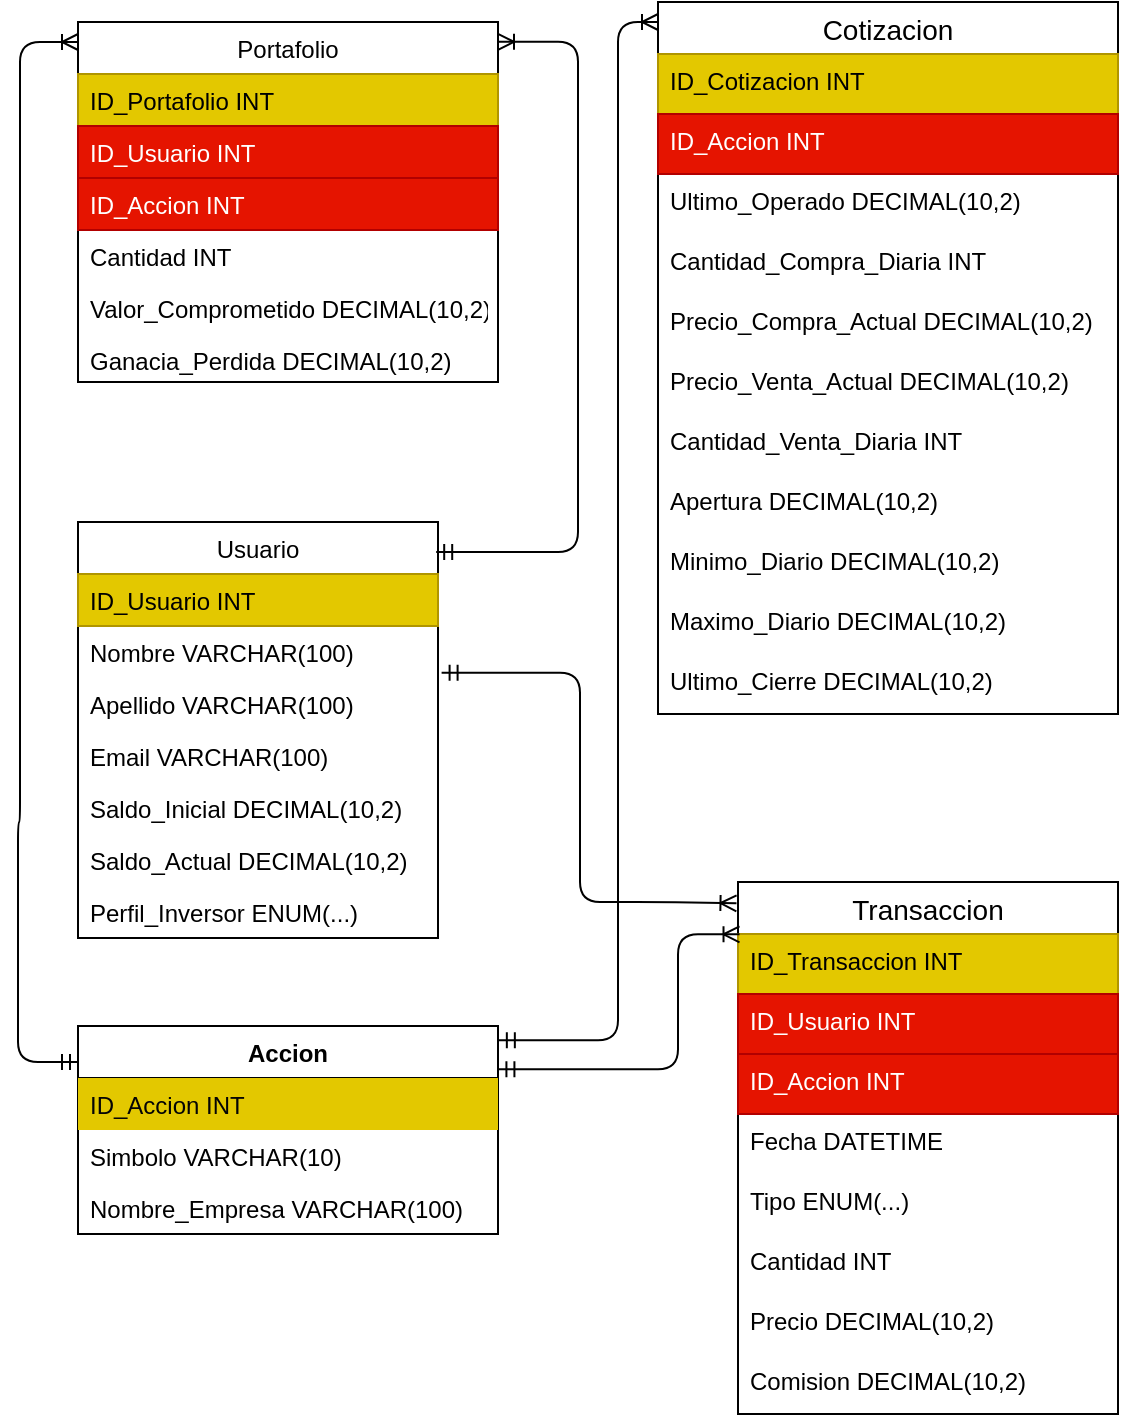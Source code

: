 <mxfile>
    <diagram id="0oqRgSghkAgT4cs2kEvX" name="Página-1">
        <mxGraphModel dx="485" dy="375" grid="1" gridSize="10" guides="1" tooltips="1" connect="1" arrows="1" fold="1" page="1" pageScale="1" pageWidth="827" pageHeight="1169" math="0" shadow="0">
            <root>
                <mxCell id="0"/>
                <mxCell id="1" parent="0"/>
                <mxCell id="2" value="Portafolio" style="swimlane;fontStyle=0;childLayout=stackLayout;horizontal=1;startSize=26;fillColor=default;horizontalStack=0;resizeParent=1;resizeParentMax=0;resizeLast=0;collapsible=1;marginBottom=0;" parent="1" vertex="1">
                    <mxGeometry x="169" y="60" width="210" height="180" as="geometry"/>
                </mxCell>
                <mxCell id="3" value="ID_Portafolio INT" style="text;strokeColor=#B09500;fillColor=#e3c800;align=left;verticalAlign=top;spacingLeft=4;spacingRight=4;overflow=hidden;rotatable=0;points=[[0,0.5],[1,0.5]];portConstraint=eastwest;fontColor=#000000;" parent="2" vertex="1">
                    <mxGeometry y="26" width="210" height="26" as="geometry"/>
                </mxCell>
                <mxCell id="4" value="ID_Usuario INT" style="text;strokeColor=#B20000;fillColor=#e51400;align=left;verticalAlign=top;spacingLeft=4;spacingRight=4;overflow=hidden;rotatable=0;points=[[0,0.5],[1,0.5]];portConstraint=eastwest;fontColor=#ffffff;" parent="2" vertex="1">
                    <mxGeometry y="52" width="210" height="26" as="geometry"/>
                </mxCell>
                <mxCell id="92" value="ID_Accion INT" style="text;strokeColor=#B20000;fillColor=#e51400;align=left;verticalAlign=top;spacingLeft=4;spacingRight=4;overflow=hidden;rotatable=0;points=[[0,0.5],[1,0.5]];portConstraint=eastwest;fontColor=#ffffff;" parent="2" vertex="1">
                    <mxGeometry y="78" width="210" height="26" as="geometry"/>
                </mxCell>
                <mxCell id="6" value="Cantidad INT" style="text;strokeColor=none;fillColor=none;align=left;verticalAlign=top;spacingLeft=4;spacingRight=4;overflow=hidden;rotatable=0;points=[[0,0.5],[1,0.5]];portConstraint=eastwest;" parent="2" vertex="1">
                    <mxGeometry y="104" width="210" height="26" as="geometry"/>
                </mxCell>
                <mxCell id="7" value="Valor_Comprometido DECIMAL(10,2)" style="text;strokeColor=none;fillColor=none;align=left;verticalAlign=top;spacingLeft=4;spacingRight=4;overflow=hidden;rotatable=0;points=[[0,0.5],[1,0.5]];portConstraint=eastwest;" parent="2" vertex="1">
                    <mxGeometry y="130" width="210" height="26" as="geometry"/>
                </mxCell>
                <mxCell id="8" value="Ganacia_Perdida DECIMAL(10,2)" style="text;strokeColor=none;fillColor=none;align=left;verticalAlign=top;spacingLeft=4;spacingRight=4;overflow=hidden;rotatable=0;points=[[0,0.5],[1,0.5]];portConstraint=eastwest;" parent="2" vertex="1">
                    <mxGeometry y="156" width="210" height="24" as="geometry"/>
                </mxCell>
                <mxCell id="9" value="Usuario" style="swimlane;fontStyle=0;childLayout=stackLayout;horizontal=1;startSize=26;fillColor=default;horizontalStack=0;resizeParent=1;resizeParentMax=0;resizeLast=0;collapsible=1;marginBottom=0;direction=east;" parent="1" vertex="1">
                    <mxGeometry x="169" y="310" width="180" height="208" as="geometry"/>
                </mxCell>
                <mxCell id="10" value="ID_Usuario INT" style="text;strokeColor=#B09500;fillColor=#e3c800;align=left;verticalAlign=top;spacingLeft=4;spacingRight=4;overflow=hidden;rotatable=0;points=[[0,0.5],[1,0.5]];portConstraint=eastwest;fontColor=#000000;" parent="9" vertex="1">
                    <mxGeometry y="26" width="180" height="26" as="geometry"/>
                </mxCell>
                <mxCell id="11" value="Nombre VARCHAR(100)" style="text;strokeColor=none;fillColor=none;align=left;verticalAlign=top;spacingLeft=4;spacingRight=4;overflow=hidden;rotatable=0;points=[[0,0.5],[1,0.5]];portConstraint=eastwest;" parent="9" vertex="1">
                    <mxGeometry y="52" width="180" height="26" as="geometry"/>
                </mxCell>
                <mxCell id="63" value="Apellido VARCHAR(100)" style="text;strokeColor=none;fillColor=none;align=left;verticalAlign=top;spacingLeft=4;spacingRight=4;overflow=hidden;rotatable=0;points=[[0,0.5],[1,0.5]];portConstraint=eastwest;" parent="9" vertex="1">
                    <mxGeometry y="78" width="180" height="26" as="geometry"/>
                </mxCell>
                <mxCell id="12" value="Email VARCHAR(100)" style="text;strokeColor=none;fillColor=none;align=left;verticalAlign=top;spacingLeft=4;spacingRight=4;overflow=hidden;rotatable=0;points=[[0,0.5],[1,0.5]];portConstraint=eastwest;" parent="9" vertex="1">
                    <mxGeometry y="104" width="180" height="26" as="geometry"/>
                </mxCell>
                <mxCell id="13" value="Saldo_Inicial DECIMAL(10,2)" style="text;strokeColor=none;fillColor=none;align=left;verticalAlign=top;spacingLeft=4;spacingRight=4;overflow=hidden;rotatable=0;points=[[0,0.5],[1,0.5]];portConstraint=eastwest;" parent="9" vertex="1">
                    <mxGeometry y="130" width="180" height="26" as="geometry"/>
                </mxCell>
                <mxCell id="93" value="Saldo_Actual DECIMAL(10,2)" style="text;strokeColor=none;fillColor=none;align=left;verticalAlign=top;spacingLeft=4;spacingRight=4;overflow=hidden;rotatable=0;points=[[0,0.5],[1,0.5]];portConstraint=eastwest;" parent="9" vertex="1">
                    <mxGeometry y="156" width="180" height="26" as="geometry"/>
                </mxCell>
                <mxCell id="94" value="Perfil_Inversor ENUM(...)" style="text;strokeColor=none;fillColor=none;align=left;verticalAlign=top;spacingLeft=4;spacingRight=4;overflow=hidden;rotatable=0;points=[[0,0.5],[1,0.5]];portConstraint=eastwest;" parent="9" vertex="1">
                    <mxGeometry y="182" width="180" height="26" as="geometry"/>
                </mxCell>
                <mxCell id="30" value="" style="edgeStyle=orthogonalEdgeStyle;fontSize=12;html=1;endArrow=ERoneToMany;startArrow=ERmandOne;exitX=0.995;exitY=0.072;exitDx=0;exitDy=0;exitPerimeter=0;entryX=1;entryY=0.055;entryDx=0;entryDy=0;entryPerimeter=0;" parent="1" source="9" target="2" edge="1">
                    <mxGeometry width="100" height="100" relative="1" as="geometry">
                        <mxPoint x="239" y="240" as="sourcePoint"/>
                        <mxPoint x="389" y="70" as="targetPoint"/>
                        <Array as="points">
                            <mxPoint x="419" y="325"/>
                            <mxPoint x="419" y="70"/>
                        </Array>
                    </mxGeometry>
                </mxCell>
                <mxCell id="31" value="Cotizacion" style="swimlane;fontStyle=0;childLayout=stackLayout;horizontal=1;startSize=26;horizontalStack=0;resizeParent=1;resizeParentMax=0;resizeLast=0;collapsible=1;marginBottom=0;align=center;fontSize=14;" parent="1" vertex="1">
                    <mxGeometry x="459" y="50" width="230" height="356" as="geometry"/>
                </mxCell>
                <mxCell id="32" value="ID_Cotizacion INT" style="text;strokeColor=#B09500;fillColor=#e3c800;spacingLeft=4;spacingRight=4;overflow=hidden;rotatable=0;points=[[0,0.5],[1,0.5]];portConstraint=eastwest;fontSize=12;fontColor=#000000;" parent="31" vertex="1">
                    <mxGeometry y="26" width="230" height="30" as="geometry"/>
                </mxCell>
                <mxCell id="33" value="ID_Accion INT" style="text;strokeColor=#B20000;fillColor=#e51400;spacingLeft=4;spacingRight=4;overflow=hidden;rotatable=0;points=[[0,0.5],[1,0.5]];portConstraint=eastwest;fontSize=12;fontColor=#ffffff;" parent="31" vertex="1">
                    <mxGeometry y="56" width="230" height="30" as="geometry"/>
                </mxCell>
                <mxCell id="34" value="Ultimo_Operado DECIMAL(10,2)" style="text;strokeColor=none;fillColor=none;spacingLeft=4;spacingRight=4;overflow=hidden;rotatable=0;points=[[0,0.5],[1,0.5]];portConstraint=eastwest;fontSize=12;" parent="31" vertex="1">
                    <mxGeometry y="86" width="230" height="30" as="geometry"/>
                </mxCell>
                <mxCell id="35" value="Cantidad_Compra_Diaria INT" style="text;strokeColor=none;fillColor=none;spacingLeft=4;spacingRight=4;overflow=hidden;rotatable=0;points=[[0,0.5],[1,0.5]];portConstraint=eastwest;fontSize=12;" parent="31" vertex="1">
                    <mxGeometry y="116" width="230" height="30" as="geometry"/>
                </mxCell>
                <mxCell id="38" value="Precio_Compra_Actual DECIMAL(10,2)" style="text;strokeColor=none;fillColor=none;spacingLeft=4;spacingRight=4;overflow=hidden;rotatable=0;points=[[0,0.5],[1,0.5]];portConstraint=eastwest;fontSize=12;" parent="31" vertex="1">
                    <mxGeometry y="146" width="230" height="30" as="geometry"/>
                </mxCell>
                <mxCell id="37" value="Precio_Venta_Actual DECIMAL(10,2)" style="text;strokeColor=none;fillColor=none;spacingLeft=4;spacingRight=4;overflow=hidden;rotatable=0;points=[[0,0.5],[1,0.5]];portConstraint=eastwest;fontSize=12;" parent="31" vertex="1">
                    <mxGeometry y="176" width="230" height="30" as="geometry"/>
                </mxCell>
                <mxCell id="36" value="Cantidad_Venta_Diaria INT" style="text;strokeColor=none;fillColor=none;spacingLeft=4;spacingRight=4;overflow=hidden;rotatable=0;points=[[0,0.5],[1,0.5]];portConstraint=eastwest;fontSize=12;" parent="31" vertex="1">
                    <mxGeometry y="206" width="230" height="30" as="geometry"/>
                </mxCell>
                <mxCell id="41" value="Apertura DECIMAL(10,2) " style="text;strokeColor=none;fillColor=none;spacingLeft=4;spacingRight=4;overflow=hidden;rotatable=0;points=[[0,0.5],[1,0.5]];portConstraint=eastwest;fontSize=12;" parent="31" vertex="1">
                    <mxGeometry y="236" width="230" height="30" as="geometry"/>
                </mxCell>
                <mxCell id="40" value="Minimo_Diario DECIMAL(10,2)" style="text;strokeColor=none;fillColor=none;spacingLeft=4;spacingRight=4;overflow=hidden;rotatable=0;points=[[0,0.5],[1,0.5]];portConstraint=eastwest;fontSize=12;" parent="31" vertex="1">
                    <mxGeometry y="266" width="230" height="30" as="geometry"/>
                </mxCell>
                <mxCell id="42" value="Maximo_Diario DECIMAL(10,2)" style="text;strokeColor=none;fillColor=none;spacingLeft=4;spacingRight=4;overflow=hidden;rotatable=0;points=[[0,0.5],[1,0.5]];portConstraint=eastwest;fontSize=12;" parent="31" vertex="1">
                    <mxGeometry y="296" width="230" height="30" as="geometry"/>
                </mxCell>
                <mxCell id="39" value="Ultimo_Cierre DECIMAL(10,2)" style="text;strokeColor=none;fillColor=none;spacingLeft=4;spacingRight=4;overflow=hidden;rotatable=0;points=[[0,0.5],[1,0.5]];portConstraint=eastwest;fontSize=12;" parent="31" vertex="1">
                    <mxGeometry y="326" width="230" height="30" as="geometry"/>
                </mxCell>
                <mxCell id="48" value="Transaccion" style="swimlane;fontStyle=0;childLayout=stackLayout;horizontal=1;startSize=26;horizontalStack=0;resizeParent=1;resizeParentMax=0;resizeLast=0;collapsible=1;marginBottom=0;align=center;fontSize=14;fillColor=default;" parent="1" vertex="1">
                    <mxGeometry x="499" y="490" width="190" height="266" as="geometry"/>
                </mxCell>
                <mxCell id="49" value="ID_Transaccion INT" style="text;strokeColor=#B09500;fillColor=#e3c800;spacingLeft=4;spacingRight=4;overflow=hidden;rotatable=0;points=[[0,0.5],[1,0.5]];portConstraint=eastwest;fontSize=12;fontColor=#000000;" parent="48" vertex="1">
                    <mxGeometry y="26" width="190" height="30" as="geometry"/>
                </mxCell>
                <mxCell id="50" value="ID_Usuario INT" style="text;strokeColor=#B20000;fillColor=#e51400;spacingLeft=4;spacingRight=4;overflow=hidden;rotatable=0;points=[[0,0.5],[1,0.5]];portConstraint=eastwest;fontSize=12;fontColor=#ffffff;" parent="48" vertex="1">
                    <mxGeometry y="56" width="190" height="30" as="geometry"/>
                </mxCell>
                <mxCell id="51" value="ID_Accion INT" style="text;strokeColor=#B20000;fillColor=#e51400;spacingLeft=4;spacingRight=4;overflow=hidden;rotatable=0;points=[[0,0.5],[1,0.5]];portConstraint=eastwest;fontSize=12;fontColor=#ffffff;" parent="48" vertex="1">
                    <mxGeometry y="86" width="190" height="30" as="geometry"/>
                </mxCell>
                <mxCell id="54" value="Fecha DATETIME" style="text;strokeColor=none;fillColor=none;spacingLeft=4;spacingRight=4;overflow=hidden;rotatable=0;points=[[0,0.5],[1,0.5]];portConstraint=eastwest;fontSize=12;" parent="48" vertex="1">
                    <mxGeometry y="116" width="190" height="30" as="geometry"/>
                </mxCell>
                <mxCell id="55" value="Tipo ENUM(...)" style="text;strokeColor=none;fillColor=none;spacingLeft=4;spacingRight=4;overflow=hidden;rotatable=0;points=[[0,0.5],[1,0.5]];portConstraint=eastwest;fontSize=12;" parent="48" vertex="1">
                    <mxGeometry y="146" width="190" height="30" as="geometry"/>
                </mxCell>
                <mxCell id="52" value="Cantidad INT" style="text;strokeColor=none;fillColor=none;spacingLeft=4;spacingRight=4;overflow=hidden;rotatable=0;points=[[0,0.5],[1,0.5]];portConstraint=eastwest;fontSize=12;" parent="48" vertex="1">
                    <mxGeometry y="176" width="190" height="30" as="geometry"/>
                </mxCell>
                <mxCell id="95" value="Precio DECIMAL(10,2)" style="text;strokeColor=none;fillColor=none;spacingLeft=4;spacingRight=4;overflow=hidden;rotatable=0;points=[[0,0.5],[1,0.5]];portConstraint=eastwest;fontSize=12;" parent="48" vertex="1">
                    <mxGeometry y="206" width="190" height="30" as="geometry"/>
                </mxCell>
                <mxCell id="96" value="Comision DECIMAL(10,2)" style="text;strokeColor=none;fillColor=none;spacingLeft=4;spacingRight=4;overflow=hidden;rotatable=0;points=[[0,0.5],[1,0.5]];portConstraint=eastwest;fontSize=12;" parent="48" vertex="1">
                    <mxGeometry y="236" width="190" height="30" as="geometry"/>
                </mxCell>
                <mxCell id="56" value="" style="fontSize=12;html=1;endArrow=ERoneToMany;startArrow=ERmandOne;edgeStyle=orthogonalEdgeStyle;exitX=1.01;exitY=0.901;exitDx=0;exitDy=0;exitPerimeter=0;entryX=-0.004;entryY=0.04;entryDx=0;entryDy=0;entryPerimeter=0;" parent="1" source="11" edge="1" target="48">
                    <mxGeometry width="100" height="100" relative="1" as="geometry">
                        <mxPoint x="349" y="385" as="sourcePoint"/>
                        <mxPoint x="459" y="500" as="targetPoint"/>
                        <Array as="points">
                            <mxPoint x="420" y="385"/>
                            <mxPoint x="420" y="500"/>
                            <mxPoint x="458" y="500"/>
                        </Array>
                    </mxGeometry>
                </mxCell>
                <mxCell id="75" value="Accion" style="swimlane;fontStyle=1;align=center;verticalAlign=top;childLayout=stackLayout;horizontal=1;startSize=26;horizontalStack=0;resizeParent=1;resizeParentMax=0;resizeLast=0;collapsible=1;marginBottom=0;" parent="1" vertex="1">
                    <mxGeometry x="169" y="562" width="210" height="104" as="geometry"/>
                </mxCell>
                <mxCell id="76" value="ID_Accion INT" style="text;strokeColor=none;fillColor=#e3c800;align=left;verticalAlign=top;spacingLeft=4;spacingRight=4;overflow=hidden;rotatable=0;points=[[0,0.5],[1,0.5]];portConstraint=eastwest;fontColor=#050505;" parent="75" vertex="1">
                    <mxGeometry y="26" width="210" height="26" as="geometry"/>
                </mxCell>
                <mxCell id="81" value="Simbolo VARCHAR(10)" style="text;strokeColor=none;fillColor=none;align=left;verticalAlign=top;spacingLeft=4;spacingRight=4;overflow=hidden;rotatable=0;points=[[0,0.5],[1,0.5]];portConstraint=eastwest;" parent="75" vertex="1">
                    <mxGeometry y="52" width="210" height="26" as="geometry"/>
                </mxCell>
                <mxCell id="78" value="Nombre_Empresa VARCHAR(100)" style="text;strokeColor=none;fillColor=none;align=left;verticalAlign=top;spacingLeft=4;spacingRight=4;overflow=hidden;rotatable=0;points=[[0,0.5],[1,0.5]];portConstraint=eastwest;" parent="75" vertex="1">
                    <mxGeometry y="78" width="210" height="26" as="geometry"/>
                </mxCell>
                <mxCell id="102" value="" style="fontSize=12;html=1;endArrow=ERoneToMany;startArrow=ERmandOne;edgeStyle=orthogonalEdgeStyle;entryX=0.004;entryY=0.005;entryDx=0;entryDy=0;entryPerimeter=0;exitX=1.001;exitY=0.208;exitDx=0;exitDy=0;exitPerimeter=0;" parent="1" source="75" target="49" edge="1">
                    <mxGeometry width="100" height="100" relative="1" as="geometry">
                        <mxPoint x="349" y="580" as="sourcePoint"/>
                        <mxPoint x="449" y="570" as="targetPoint"/>
                        <Array as="points">
                            <mxPoint x="469" y="584"/>
                            <mxPoint x="469" y="516"/>
                        </Array>
                    </mxGeometry>
                </mxCell>
                <mxCell id="107" value="" style="fontSize=12;html=1;endArrow=ERoneToMany;startArrow=ERmandOne;edgeStyle=orthogonalEdgeStyle;" parent="1" source="75" edge="1">
                    <mxGeometry width="100" height="100" relative="1" as="geometry">
                        <mxPoint x="57" y="420" as="sourcePoint"/>
                        <mxPoint x="169" y="70" as="targetPoint"/>
                        <Array as="points">
                            <mxPoint x="139" y="580"/>
                            <mxPoint x="139" y="460"/>
                            <mxPoint x="140" y="460"/>
                            <mxPoint x="140" y="70"/>
                        </Array>
                    </mxGeometry>
                </mxCell>
                <mxCell id="108" value="" style="fontSize=12;html=1;endArrow=ERoneToMany;startArrow=ERmandOne;edgeStyle=orthogonalEdgeStyle;exitX=1.002;exitY=0.068;exitDx=0;exitDy=0;exitPerimeter=0;" parent="1" source="75" edge="1">
                    <mxGeometry width="100" height="100" relative="1" as="geometry">
                        <mxPoint x="319" y="560" as="sourcePoint"/>
                        <mxPoint x="459" y="60" as="targetPoint"/>
                        <Array as="points">
                            <mxPoint x="439" y="569"/>
                            <mxPoint x="439" y="60"/>
                        </Array>
                    </mxGeometry>
                </mxCell>
            </root>
        </mxGraphModel>
    </diagram>
</mxfile>